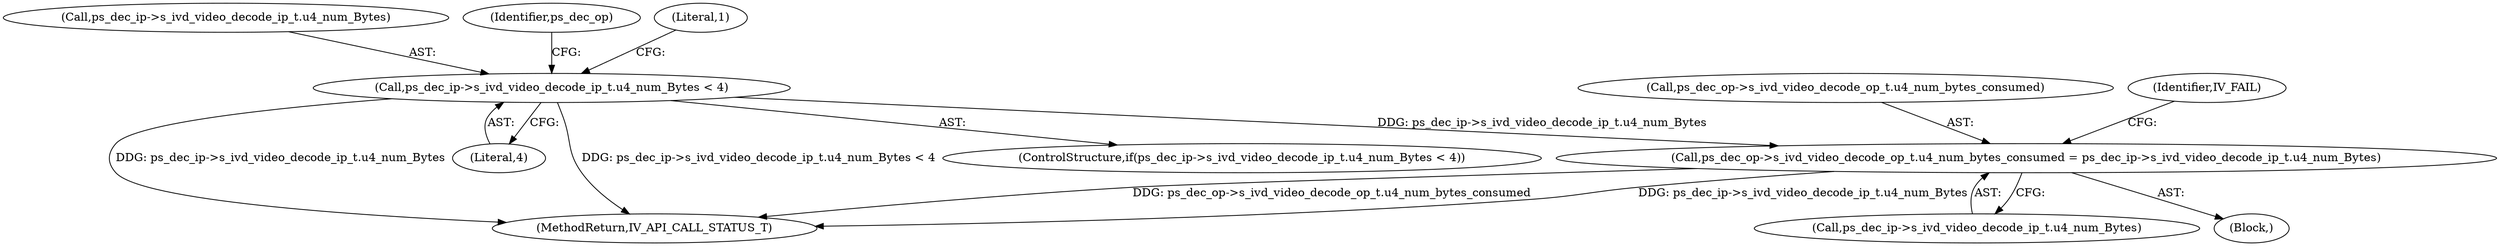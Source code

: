 digraph "0_Android_a86eb798d077b9b25c8f8c77e3c02c2f287c1ce7@pointer" {
"1001136" [label="(Call,ps_dec_op->s_ivd_video_decode_op_t.u4_num_bytes_consumed = ps_dec_ip->s_ivd_video_decode_ip_t.u4_num_Bytes)"];
"1001128" [label="(Call,ps_dec_ip->s_ivd_video_decode_ip_t.u4_num_Bytes < 4)"];
"1001129" [label="(Call,ps_dec_ip->s_ivd_video_decode_ip_t.u4_num_Bytes)"];
"1001127" [label="(ControlStructure,if(ps_dec_ip->s_ivd_video_decode_ip_t.u4_num_Bytes < 4))"];
"1001135" [label="(Block,)"];
"1001139" [label="(Identifier,ps_dec_op)"];
"1001134" [label="(Literal,4)"];
"1001136" [label="(Call,ps_dec_op->s_ivd_video_decode_op_t.u4_num_bytes_consumed = ps_dec_ip->s_ivd_video_decode_ip_t.u4_num_Bytes)"];
"1001137" [label="(Call,ps_dec_op->s_ivd_video_decode_op_t.u4_num_bytes_consumed)"];
"1001128" [label="(Call,ps_dec_ip->s_ivd_video_decode_ip_t.u4_num_Bytes < 4)"];
"1001142" [label="(Call,ps_dec_ip->s_ivd_video_decode_ip_t.u4_num_Bytes)"];
"1001148" [label="(Identifier,IV_FAIL)"];
"1001695" [label="(MethodReturn,IV_API_CALL_STATUS_T)"];
"1001151" [label="(Literal,1)"];
"1001136" -> "1001135"  [label="AST: "];
"1001136" -> "1001142"  [label="CFG: "];
"1001137" -> "1001136"  [label="AST: "];
"1001142" -> "1001136"  [label="AST: "];
"1001148" -> "1001136"  [label="CFG: "];
"1001136" -> "1001695"  [label="DDG: ps_dec_op->s_ivd_video_decode_op_t.u4_num_bytes_consumed"];
"1001136" -> "1001695"  [label="DDG: ps_dec_ip->s_ivd_video_decode_ip_t.u4_num_Bytes"];
"1001128" -> "1001136"  [label="DDG: ps_dec_ip->s_ivd_video_decode_ip_t.u4_num_Bytes"];
"1001128" -> "1001127"  [label="AST: "];
"1001128" -> "1001134"  [label="CFG: "];
"1001129" -> "1001128"  [label="AST: "];
"1001134" -> "1001128"  [label="AST: "];
"1001139" -> "1001128"  [label="CFG: "];
"1001151" -> "1001128"  [label="CFG: "];
"1001128" -> "1001695"  [label="DDG: ps_dec_ip->s_ivd_video_decode_ip_t.u4_num_Bytes"];
"1001128" -> "1001695"  [label="DDG: ps_dec_ip->s_ivd_video_decode_ip_t.u4_num_Bytes < 4"];
}

